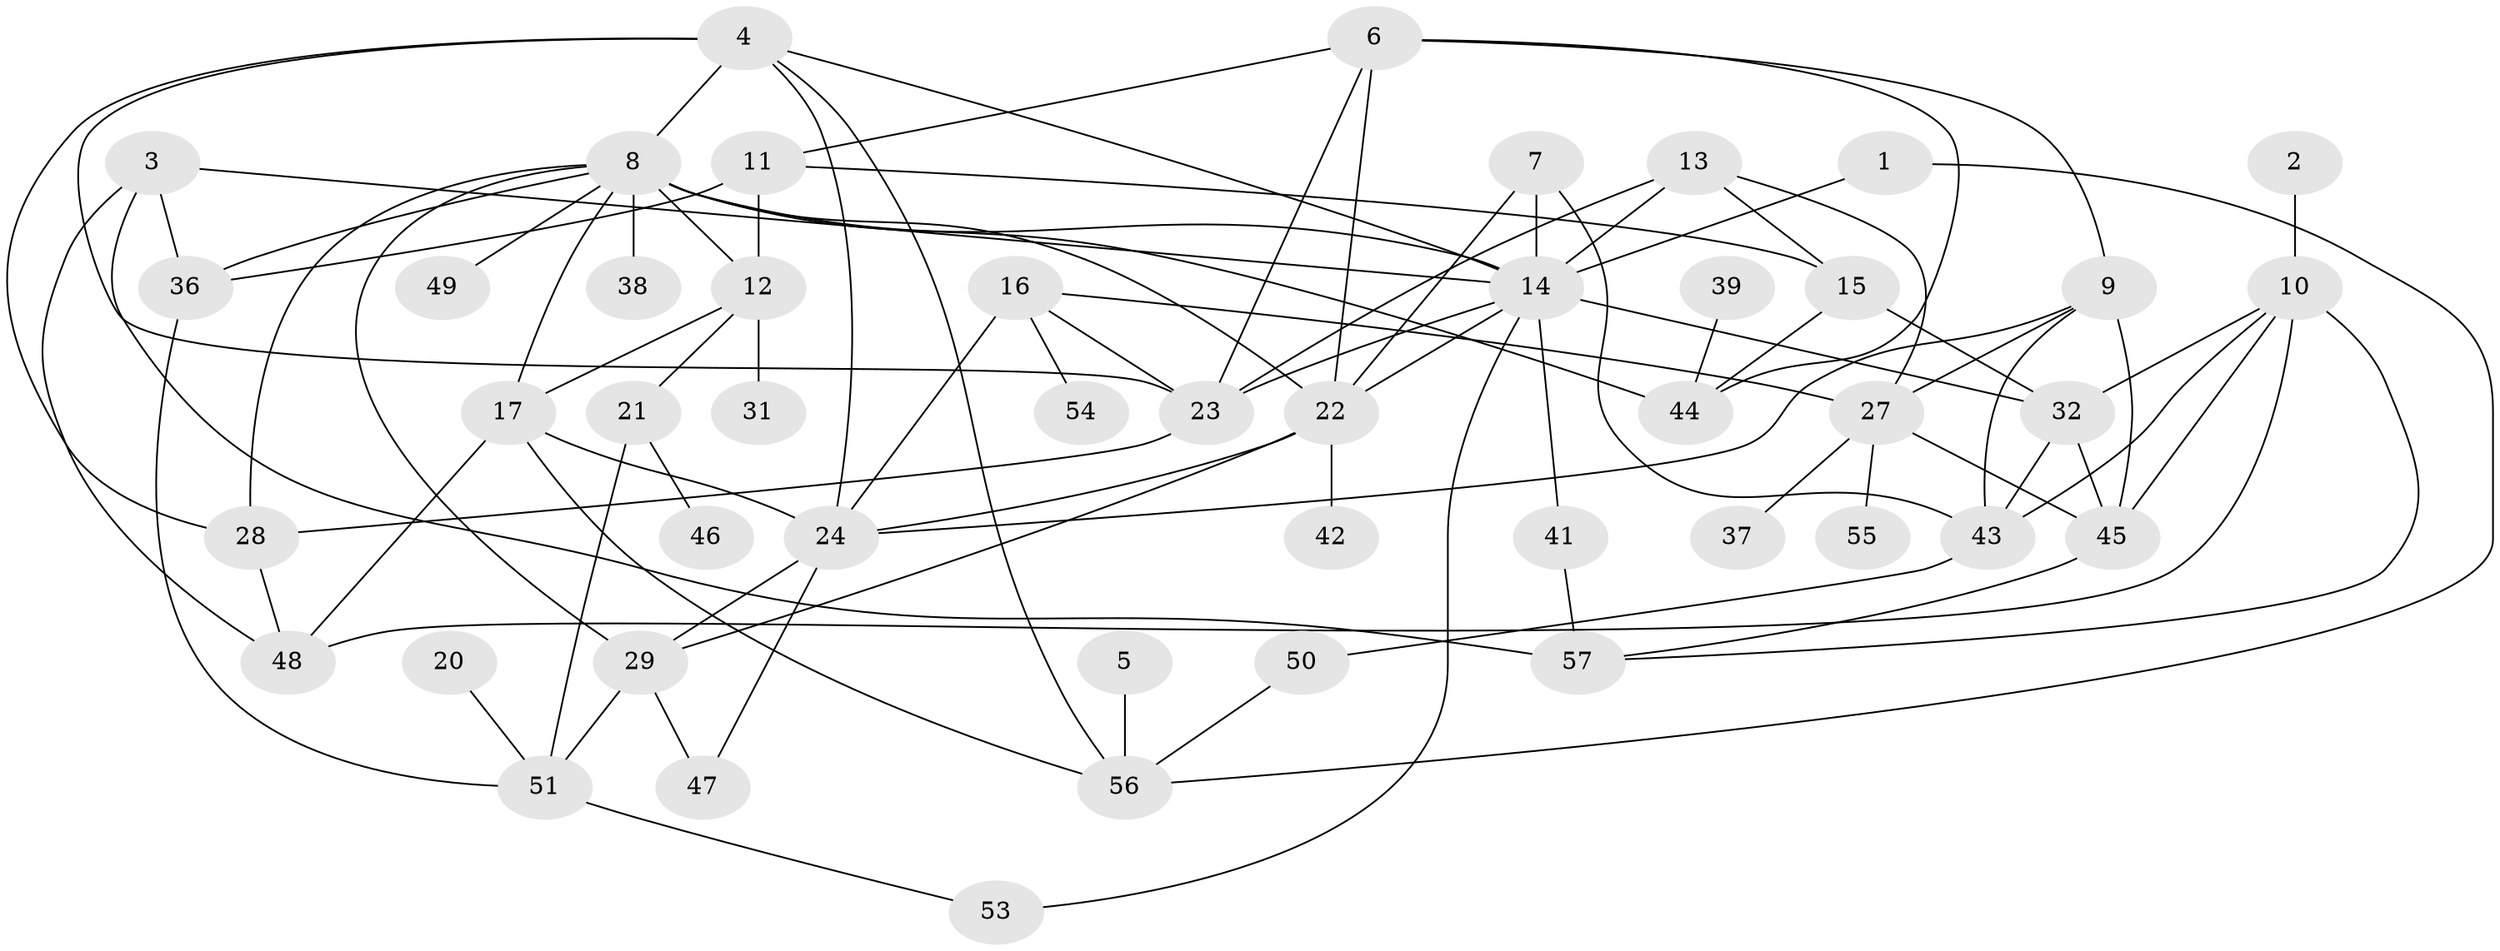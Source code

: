 // original degree distribution, {3: 0.15254237288135594, 1: 0.1864406779661017, 2: 0.2542372881355932, 5: 0.0847457627118644, 4: 0.17796610169491525, 6: 0.025423728813559324, 7: 0.01694915254237288, 0: 0.1016949152542373}
// Generated by graph-tools (version 1.1) at 2025/33/03/09/25 02:33:54]
// undirected, 47 vertices, 89 edges
graph export_dot {
graph [start="1"]
  node [color=gray90,style=filled];
  1;
  2;
  3;
  4;
  5;
  6;
  7;
  8;
  9;
  10;
  11;
  12;
  13;
  14;
  15;
  16;
  17;
  20;
  21;
  22;
  23;
  24;
  27;
  28;
  29;
  31;
  32;
  36;
  37;
  38;
  39;
  41;
  42;
  43;
  44;
  45;
  46;
  47;
  48;
  49;
  50;
  51;
  53;
  54;
  55;
  56;
  57;
  1 -- 14 [weight=1.0];
  1 -- 56 [weight=1.0];
  2 -- 10 [weight=1.0];
  3 -- 14 [weight=1.0];
  3 -- 36 [weight=1.0];
  3 -- 48 [weight=1.0];
  3 -- 57 [weight=1.0];
  4 -- 8 [weight=1.0];
  4 -- 14 [weight=1.0];
  4 -- 23 [weight=1.0];
  4 -- 24 [weight=1.0];
  4 -- 28 [weight=1.0];
  4 -- 56 [weight=1.0];
  5 -- 56 [weight=1.0];
  6 -- 9 [weight=1.0];
  6 -- 11 [weight=1.0];
  6 -- 22 [weight=1.0];
  6 -- 23 [weight=1.0];
  6 -- 44 [weight=1.0];
  7 -- 14 [weight=1.0];
  7 -- 22 [weight=1.0];
  7 -- 43 [weight=1.0];
  8 -- 12 [weight=1.0];
  8 -- 14 [weight=2.0];
  8 -- 17 [weight=1.0];
  8 -- 22 [weight=1.0];
  8 -- 28 [weight=1.0];
  8 -- 29 [weight=2.0];
  8 -- 36 [weight=1.0];
  8 -- 38 [weight=1.0];
  8 -- 44 [weight=1.0];
  8 -- 49 [weight=1.0];
  9 -- 24 [weight=1.0];
  9 -- 27 [weight=1.0];
  9 -- 43 [weight=1.0];
  9 -- 45 [weight=1.0];
  10 -- 32 [weight=1.0];
  10 -- 43 [weight=1.0];
  10 -- 45 [weight=1.0];
  10 -- 48 [weight=1.0];
  10 -- 57 [weight=1.0];
  11 -- 12 [weight=1.0];
  11 -- 15 [weight=1.0];
  11 -- 36 [weight=1.0];
  12 -- 17 [weight=1.0];
  12 -- 21 [weight=1.0];
  12 -- 31 [weight=1.0];
  13 -- 14 [weight=1.0];
  13 -- 15 [weight=1.0];
  13 -- 23 [weight=1.0];
  13 -- 27 [weight=1.0];
  14 -- 22 [weight=1.0];
  14 -- 23 [weight=2.0];
  14 -- 32 [weight=2.0];
  14 -- 41 [weight=1.0];
  14 -- 53 [weight=1.0];
  15 -- 32 [weight=1.0];
  15 -- 44 [weight=1.0];
  16 -- 23 [weight=1.0];
  16 -- 24 [weight=1.0];
  16 -- 27 [weight=1.0];
  16 -- 54 [weight=1.0];
  17 -- 24 [weight=1.0];
  17 -- 48 [weight=1.0];
  17 -- 56 [weight=1.0];
  20 -- 51 [weight=1.0];
  21 -- 46 [weight=1.0];
  21 -- 51 [weight=1.0];
  22 -- 24 [weight=1.0];
  22 -- 29 [weight=1.0];
  22 -- 42 [weight=1.0];
  23 -- 28 [weight=2.0];
  24 -- 29 [weight=1.0];
  24 -- 47 [weight=1.0];
  27 -- 37 [weight=1.0];
  27 -- 45 [weight=1.0];
  27 -- 55 [weight=1.0];
  28 -- 48 [weight=1.0];
  29 -- 47 [weight=1.0];
  29 -- 51 [weight=1.0];
  32 -- 43 [weight=1.0];
  32 -- 45 [weight=1.0];
  36 -- 51 [weight=1.0];
  39 -- 44 [weight=1.0];
  41 -- 57 [weight=1.0];
  43 -- 50 [weight=1.0];
  45 -- 57 [weight=1.0];
  50 -- 56 [weight=1.0];
  51 -- 53 [weight=1.0];
}
